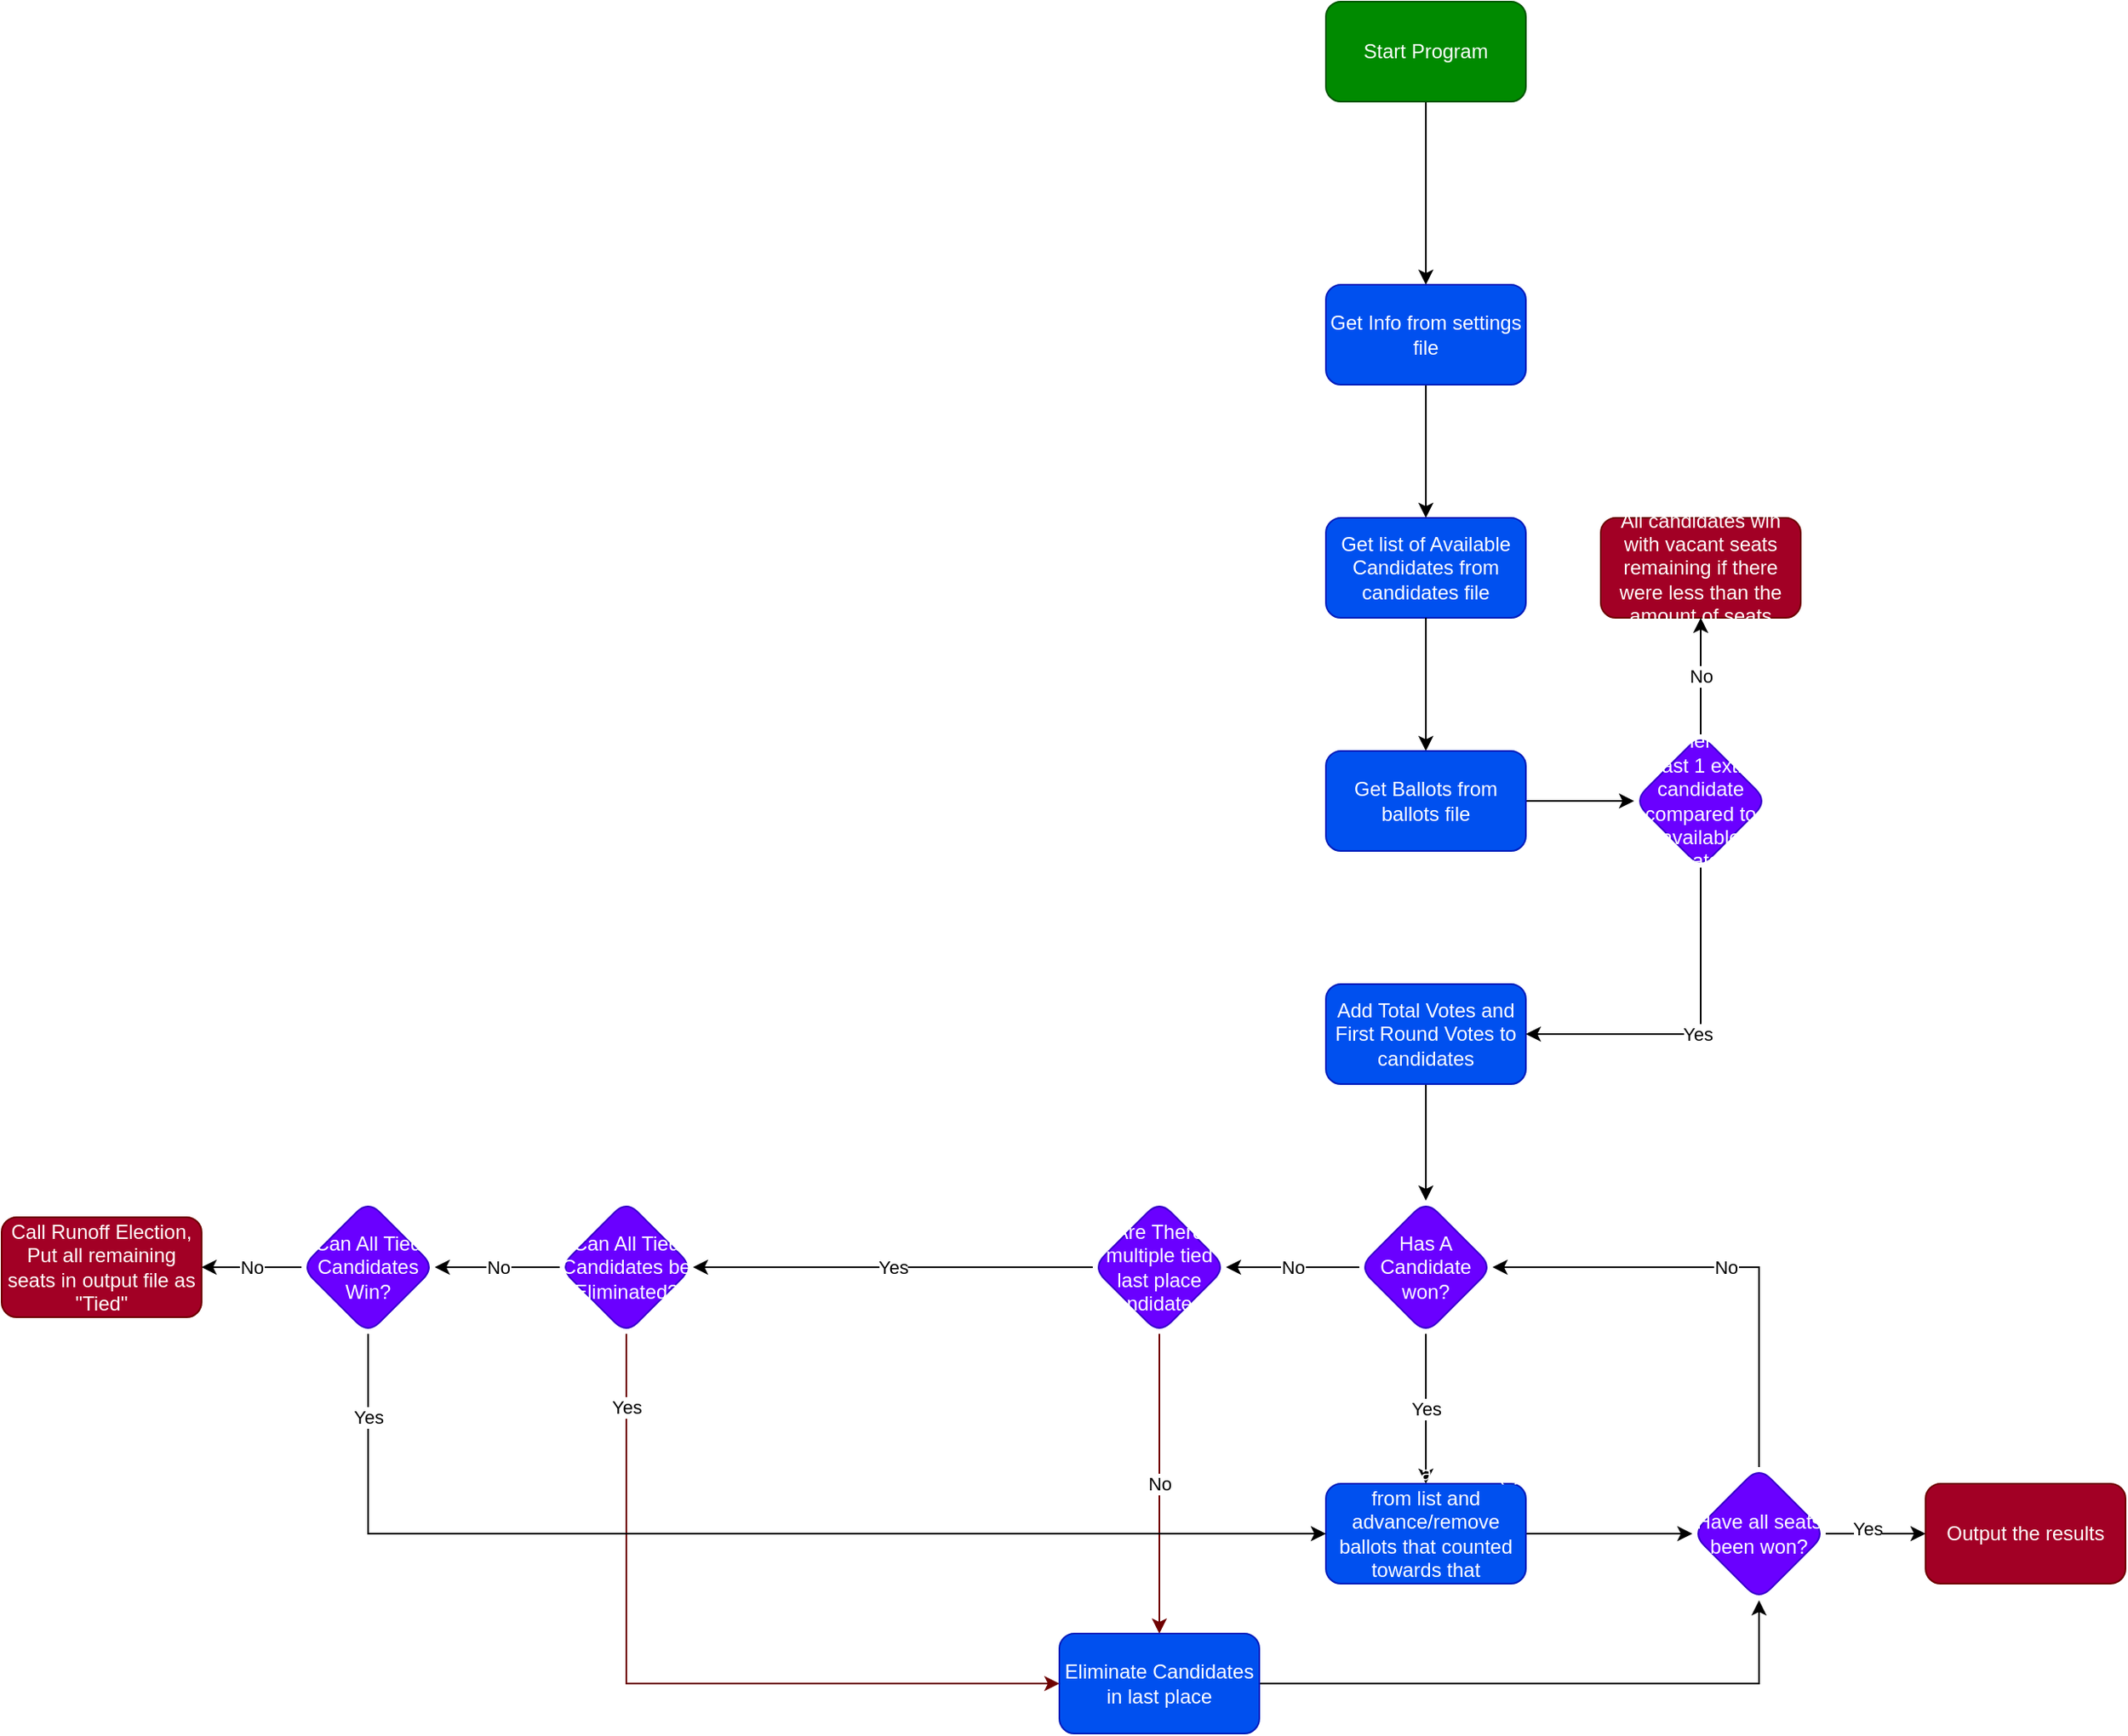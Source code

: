 <mxfile version="26.0.4">
  <diagram name="Page-1" id="zyUK4oMNR9Uw6AZ7cn7n">
    <mxGraphModel dx="1948" dy="771" grid="1" gridSize="10" guides="1" tooltips="1" connect="1" arrows="1" fold="1" page="1" pageScale="1" pageWidth="850" pageHeight="1100" math="0" shadow="0">
      <root>
        <mxCell id="0" />
        <mxCell id="1" parent="0" />
        <mxCell id="vt9oT0vRXbcF0sJH0HZB-21" value="" style="edgeStyle=orthogonalEdgeStyle;rounded=0;orthogonalLoop=1;jettySize=auto;html=1;" parent="1" source="CO-HhrcVQnnyDwoUcE4C-1" target="CO-HhrcVQnnyDwoUcE4C-2" edge="1">
          <mxGeometry relative="1" as="geometry" />
        </mxCell>
        <mxCell id="CO-HhrcVQnnyDwoUcE4C-1" value="Start Program" style="rounded=1;whiteSpace=wrap;html=1;fillColor=#008a00;fontColor=#ffffff;strokeColor=#005700;" parent="1" vertex="1">
          <mxGeometry x="365" y="60" width="120" height="60" as="geometry" />
        </mxCell>
        <mxCell id="CO-HhrcVQnnyDwoUcE4C-7" value="" style="edgeStyle=orthogonalEdgeStyle;rounded=0;orthogonalLoop=1;jettySize=auto;html=1;entryX=0.5;entryY=0;entryDx=0;entryDy=0;" parent="1" source="CO-HhrcVQnnyDwoUcE4C-2" target="CO-HhrcVQnnyDwoUcE4C-10" edge="1">
          <mxGeometry relative="1" as="geometry" />
        </mxCell>
        <mxCell id="CO-HhrcVQnnyDwoUcE4C-2" value="Get Info from settings file" style="whiteSpace=wrap;html=1;fillColor=#0050ef;strokeColor=#001DBC;fontColor=#ffffff;rounded=1;" parent="1" vertex="1">
          <mxGeometry x="365" y="230" width="120" height="60" as="geometry" />
        </mxCell>
        <mxCell id="vt9oT0vRXbcF0sJH0HZB-22" value="" style="edgeStyle=orthogonalEdgeStyle;rounded=0;orthogonalLoop=1;jettySize=auto;html=1;" parent="1" source="CO-HhrcVQnnyDwoUcE4C-6" target="vt9oT0vRXbcF0sJH0HZB-17" edge="1">
          <mxGeometry relative="1" as="geometry" />
        </mxCell>
        <mxCell id="CO-HhrcVQnnyDwoUcE4C-10" value="Get list of Available Candidates from candidates file" style="whiteSpace=wrap;html=1;fillColor=#0050ef;strokeColor=#001DBC;fontColor=#ffffff;rounded=1;" parent="1" vertex="1">
          <mxGeometry x="365" y="370" width="120" height="60" as="geometry" />
        </mxCell>
        <mxCell id="CO-HhrcVQnnyDwoUcE4C-21" value="" style="edgeStyle=orthogonalEdgeStyle;rounded=0;orthogonalLoop=1;jettySize=auto;html=1;" parent="1" source="CO-HhrcVQnnyDwoUcE4C-16" target="CO-HhrcVQnnyDwoUcE4C-20" edge="1">
          <mxGeometry relative="1" as="geometry" />
        </mxCell>
        <mxCell id="CO-HhrcVQnnyDwoUcE4C-16" value="Add Total Votes and First Round Votes to candidates" style="whiteSpace=wrap;html=1;fillColor=#0050ef;strokeColor=#001DBC;fontColor=#ffffff;rounded=1;" parent="1" vertex="1">
          <mxGeometry x="365" y="650" width="120" height="60" as="geometry" />
        </mxCell>
        <mxCell id="CO-HhrcVQnnyDwoUcE4C-23" value="Yes" style="edgeStyle=orthogonalEdgeStyle;rounded=0;orthogonalLoop=1;jettySize=auto;html=1;" parent="1" source="CO-HhrcVQnnyDwoUcE4C-20" target="CO-HhrcVQnnyDwoUcE4C-22" edge="1">
          <mxGeometry relative="1" as="geometry" />
        </mxCell>
        <mxCell id="CO-HhrcVQnnyDwoUcE4C-32" value="No" style="edgeStyle=orthogonalEdgeStyle;rounded=0;orthogonalLoop=1;jettySize=auto;html=1;" parent="1" source="CO-HhrcVQnnyDwoUcE4C-20" target="CO-HhrcVQnnyDwoUcE4C-31" edge="1">
          <mxGeometry relative="1" as="geometry" />
        </mxCell>
        <mxCell id="CO-HhrcVQnnyDwoUcE4C-20" value="Has A Candidate won?" style="rhombus;whiteSpace=wrap;html=1;fillColor=#6a00ff;strokeColor=#3700CC;fontColor=#ffffff;rounded=1;" parent="1" vertex="1">
          <mxGeometry x="385" y="780" width="80" height="80" as="geometry" />
        </mxCell>
        <mxCell id="CO-HhrcVQnnyDwoUcE4C-25" value="" style="edgeStyle=orthogonalEdgeStyle;rounded=0;orthogonalLoop=1;jettySize=auto;html=1;" parent="1" source="CO-HhrcVQnnyDwoUcE4C-22" target="CO-HhrcVQnnyDwoUcE4C-24" edge="1">
          <mxGeometry relative="1" as="geometry" />
        </mxCell>
        <mxCell id="CO-HhrcVQnnyDwoUcE4C-22" value="Remove candidate(s) from list and advance/remove ballots that counted towards that candidate" style="whiteSpace=wrap;html=1;fillColor=#0050ef;strokeColor=#001DBC;fontColor=#ffffff;rounded=1;" parent="1" vertex="1">
          <mxGeometry x="365" y="950" width="120" height="60" as="geometry" />
        </mxCell>
        <mxCell id="CO-HhrcVQnnyDwoUcE4C-26" value="No" style="edgeStyle=orthogonalEdgeStyle;rounded=0;orthogonalLoop=1;jettySize=auto;html=1;entryX=1;entryY=0.5;entryDx=0;entryDy=0;exitX=0.5;exitY=0;exitDx=0;exitDy=0;" parent="1" source="CO-HhrcVQnnyDwoUcE4C-24" target="CO-HhrcVQnnyDwoUcE4C-20" edge="1">
          <mxGeometry relative="1" as="geometry">
            <Array as="points">
              <mxPoint x="625" y="820" />
            </Array>
          </mxGeometry>
        </mxCell>
        <mxCell id="CO-HhrcVQnnyDwoUcE4C-28" value="&lt;div&gt;&lt;br&gt;&lt;/div&gt;&lt;div&gt;Yes&lt;/div&gt;" style="edgeStyle=orthogonalEdgeStyle;rounded=0;orthogonalLoop=1;jettySize=auto;html=1;" parent="1" source="CO-HhrcVQnnyDwoUcE4C-24" target="CO-HhrcVQnnyDwoUcE4C-27" edge="1">
          <mxGeometry x="-0.167" y="10" relative="1" as="geometry">
            <mxPoint as="offset" />
          </mxGeometry>
        </mxCell>
        <mxCell id="CO-HhrcVQnnyDwoUcE4C-24" value="Have all seats been won?" style="rhombus;whiteSpace=wrap;html=1;fillColor=#6a00ff;strokeColor=#3700CC;fontColor=#ffffff;rounded=1;" parent="1" vertex="1">
          <mxGeometry x="585" y="940" width="80" height="80" as="geometry" />
        </mxCell>
        <mxCell id="CO-HhrcVQnnyDwoUcE4C-27" value="Output the results" style="whiteSpace=wrap;html=1;fillColor=#a20025;strokeColor=#6F0000;fontColor=#ffffff;rounded=1;" parent="1" vertex="1">
          <mxGeometry x="725" y="950" width="120" height="60" as="geometry" />
        </mxCell>
        <mxCell id="CO-HhrcVQnnyDwoUcE4C-34" value="Yes" style="edgeStyle=orthogonalEdgeStyle;rounded=0;orthogonalLoop=1;jettySize=auto;html=1;entryX=1;entryY=0.5;entryDx=0;entryDy=0;" parent="1" source="CO-HhrcVQnnyDwoUcE4C-31" target="CO-HhrcVQnnyDwoUcE4C-35" edge="1">
          <mxGeometry relative="1" as="geometry">
            <mxPoint x="145" y="820" as="targetPoint" />
          </mxGeometry>
        </mxCell>
        <mxCell id="-a9cXBk4PuS8xbZcedt7-2" value="No" style="edgeStyle=orthogonalEdgeStyle;rounded=0;orthogonalLoop=1;jettySize=auto;html=1;fillColor=#a20025;strokeColor=#6F0000;" edge="1" parent="1" source="CO-HhrcVQnnyDwoUcE4C-31" target="-a9cXBk4PuS8xbZcedt7-1">
          <mxGeometry relative="1" as="geometry" />
        </mxCell>
        <mxCell id="CO-HhrcVQnnyDwoUcE4C-31" value="Are There multiple tied last place candidates?" style="rhombus;whiteSpace=wrap;html=1;fillColor=#6a00ff;strokeColor=#3700CC;fontColor=#ffffff;rounded=1;" parent="1" vertex="1">
          <mxGeometry x="225" y="780" width="80" height="80" as="geometry" />
        </mxCell>
        <mxCell id="CO-HhrcVQnnyDwoUcE4C-39" value="No" style="edgeStyle=orthogonalEdgeStyle;rounded=0;orthogonalLoop=1;jettySize=auto;html=1;" parent="1" source="CO-HhrcVQnnyDwoUcE4C-35" target="CO-HhrcVQnnyDwoUcE4C-38" edge="1">
          <mxGeometry relative="1" as="geometry" />
        </mxCell>
        <mxCell id="ZfMamiEfgETjA4ssHxG3-3" value="Yes" style="edgeStyle=orthogonalEdgeStyle;rounded=0;orthogonalLoop=1;jettySize=auto;html=1;entryX=0;entryY=0.5;entryDx=0;entryDy=0;fillColor=#a20025;strokeColor=#6F0000;" parent="1" source="CO-HhrcVQnnyDwoUcE4C-35" target="-a9cXBk4PuS8xbZcedt7-1" edge="1">
          <mxGeometry x="-0.815" relative="1" as="geometry">
            <Array as="points">
              <mxPoint x="-55" y="1070" />
            </Array>
            <mxPoint as="offset" />
          </mxGeometry>
        </mxCell>
        <mxCell id="CO-HhrcVQnnyDwoUcE4C-35" value="Can All Tied Candidates be Eliminated?" style="rhombus;whiteSpace=wrap;html=1;fillColor=#6a00ff;strokeColor=#3700CC;fontColor=#ffffff;rounded=1;" parent="1" vertex="1">
          <mxGeometry x="-95" y="780" width="80" height="80" as="geometry" />
        </mxCell>
        <mxCell id="vt9oT0vRXbcF0sJH0HZB-3" value="Yes" style="edgeStyle=orthogonalEdgeStyle;rounded=0;orthogonalLoop=1;jettySize=auto;html=1;entryX=0;entryY=0.5;entryDx=0;entryDy=0;exitX=0.5;exitY=1;exitDx=0;exitDy=0;" parent="1" source="CO-HhrcVQnnyDwoUcE4C-38" target="CO-HhrcVQnnyDwoUcE4C-22" edge="1">
          <mxGeometry x="-0.856" relative="1" as="geometry">
            <mxPoint as="offset" />
          </mxGeometry>
        </mxCell>
        <mxCell id="vt9oT0vRXbcF0sJH0HZB-5" value="No" style="edgeStyle=orthogonalEdgeStyle;rounded=0;orthogonalLoop=1;jettySize=auto;html=1;entryX=1;entryY=0.5;entryDx=0;entryDy=0;" parent="1" source="CO-HhrcVQnnyDwoUcE4C-38" target="CO-HhrcVQnnyDwoUcE4C-45" edge="1">
          <mxGeometry relative="1" as="geometry">
            <mxPoint x="-310" y="820" as="targetPoint" />
          </mxGeometry>
        </mxCell>
        <mxCell id="CO-HhrcVQnnyDwoUcE4C-38" value="Can All Tied Candidates Win?" style="rhombus;whiteSpace=wrap;html=1;fillColor=#6a00ff;strokeColor=#3700CC;fontColor=#ffffff;rounded=1;" parent="1" vertex="1">
          <mxGeometry x="-250" y="780" width="80" height="80" as="geometry" />
        </mxCell>
        <mxCell id="CO-HhrcVQnnyDwoUcE4C-45" value="Call Runoff Election, Put all remaining seats in output file as &quot;Tied&quot;" style="whiteSpace=wrap;html=1;fillColor=#a20025;strokeColor=#6F0000;fontColor=#ffffff;rounded=1;" parent="1" vertex="1">
          <mxGeometry x="-430" y="790" width="120" height="60" as="geometry" />
        </mxCell>
        <mxCell id="vt9oT0vRXbcF0sJH0HZB-13" value="All candidates win with vacant seats remaining if there were less than the amount of seats" style="whiteSpace=wrap;html=1;fillColor=#a20025;strokeColor=#6F0000;fontColor=#ffffff;rounded=1;" parent="1" vertex="1">
          <mxGeometry x="530" y="370" width="120" height="60" as="geometry" />
        </mxCell>
        <mxCell id="vt9oT0vRXbcF0sJH0HZB-23" value="No" style="edgeStyle=orthogonalEdgeStyle;rounded=0;orthogonalLoop=1;jettySize=auto;html=1;" parent="1" source="vt9oT0vRXbcF0sJH0HZB-17" target="vt9oT0vRXbcF0sJH0HZB-13" edge="1">
          <mxGeometry relative="1" as="geometry" />
        </mxCell>
        <mxCell id="vt9oT0vRXbcF0sJH0HZB-24" value="Yes" style="edgeStyle=orthogonalEdgeStyle;rounded=0;orthogonalLoop=1;jettySize=auto;html=1;entryX=1;entryY=0.5;entryDx=0;entryDy=0;exitX=0.5;exitY=1;exitDx=0;exitDy=0;" parent="1" source="vt9oT0vRXbcF0sJH0HZB-17" target="CO-HhrcVQnnyDwoUcE4C-16" edge="1">
          <mxGeometry relative="1" as="geometry" />
        </mxCell>
        <mxCell id="vt9oT0vRXbcF0sJH0HZB-17" value="Is there at least 1 extra candidate compared to available seats?" style="rhombus;whiteSpace=wrap;html=1;fillColor=#6a00ff;strokeColor=#3700CC;fontColor=#ffffff;rounded=1;" parent="1" vertex="1">
          <mxGeometry x="550" y="500" width="80" height="80" as="geometry" />
        </mxCell>
        <mxCell id="-uNZvu6mOWlSX9Nl0uYp-1" value="" style="edgeStyle=orthogonalEdgeStyle;rounded=0;orthogonalLoop=1;jettySize=auto;html=1;" parent="1" source="CO-HhrcVQnnyDwoUcE4C-10" target="CO-HhrcVQnnyDwoUcE4C-6" edge="1">
          <mxGeometry relative="1" as="geometry">
            <mxPoint x="300" y="470" as="sourcePoint" />
            <mxPoint x="550" y="540" as="targetPoint" />
          </mxGeometry>
        </mxCell>
        <mxCell id="CO-HhrcVQnnyDwoUcE4C-6" value="Get Ballots from ballots file" style="whiteSpace=wrap;html=1;fillColor=#0050ef;strokeColor=#001DBC;fontColor=#ffffff;rounded=1;" parent="1" vertex="1">
          <mxGeometry x="365" y="510" width="120" height="60" as="geometry" />
        </mxCell>
        <mxCell id="-a9cXBk4PuS8xbZcedt7-3" style="edgeStyle=orthogonalEdgeStyle;rounded=0;orthogonalLoop=1;jettySize=auto;html=1;entryX=0.5;entryY=1;entryDx=0;entryDy=0;" edge="1" parent="1" source="-a9cXBk4PuS8xbZcedt7-1" target="CO-HhrcVQnnyDwoUcE4C-24">
          <mxGeometry relative="1" as="geometry" />
        </mxCell>
        <mxCell id="-a9cXBk4PuS8xbZcedt7-1" value="Eliminate Candidates in last place" style="whiteSpace=wrap;html=1;fillColor=#0050ef;strokeColor=#001DBC;fontColor=#ffffff;rounded=1;" vertex="1" parent="1">
          <mxGeometry x="205" y="1040" width="120" height="60" as="geometry" />
        </mxCell>
      </root>
    </mxGraphModel>
  </diagram>
</mxfile>
